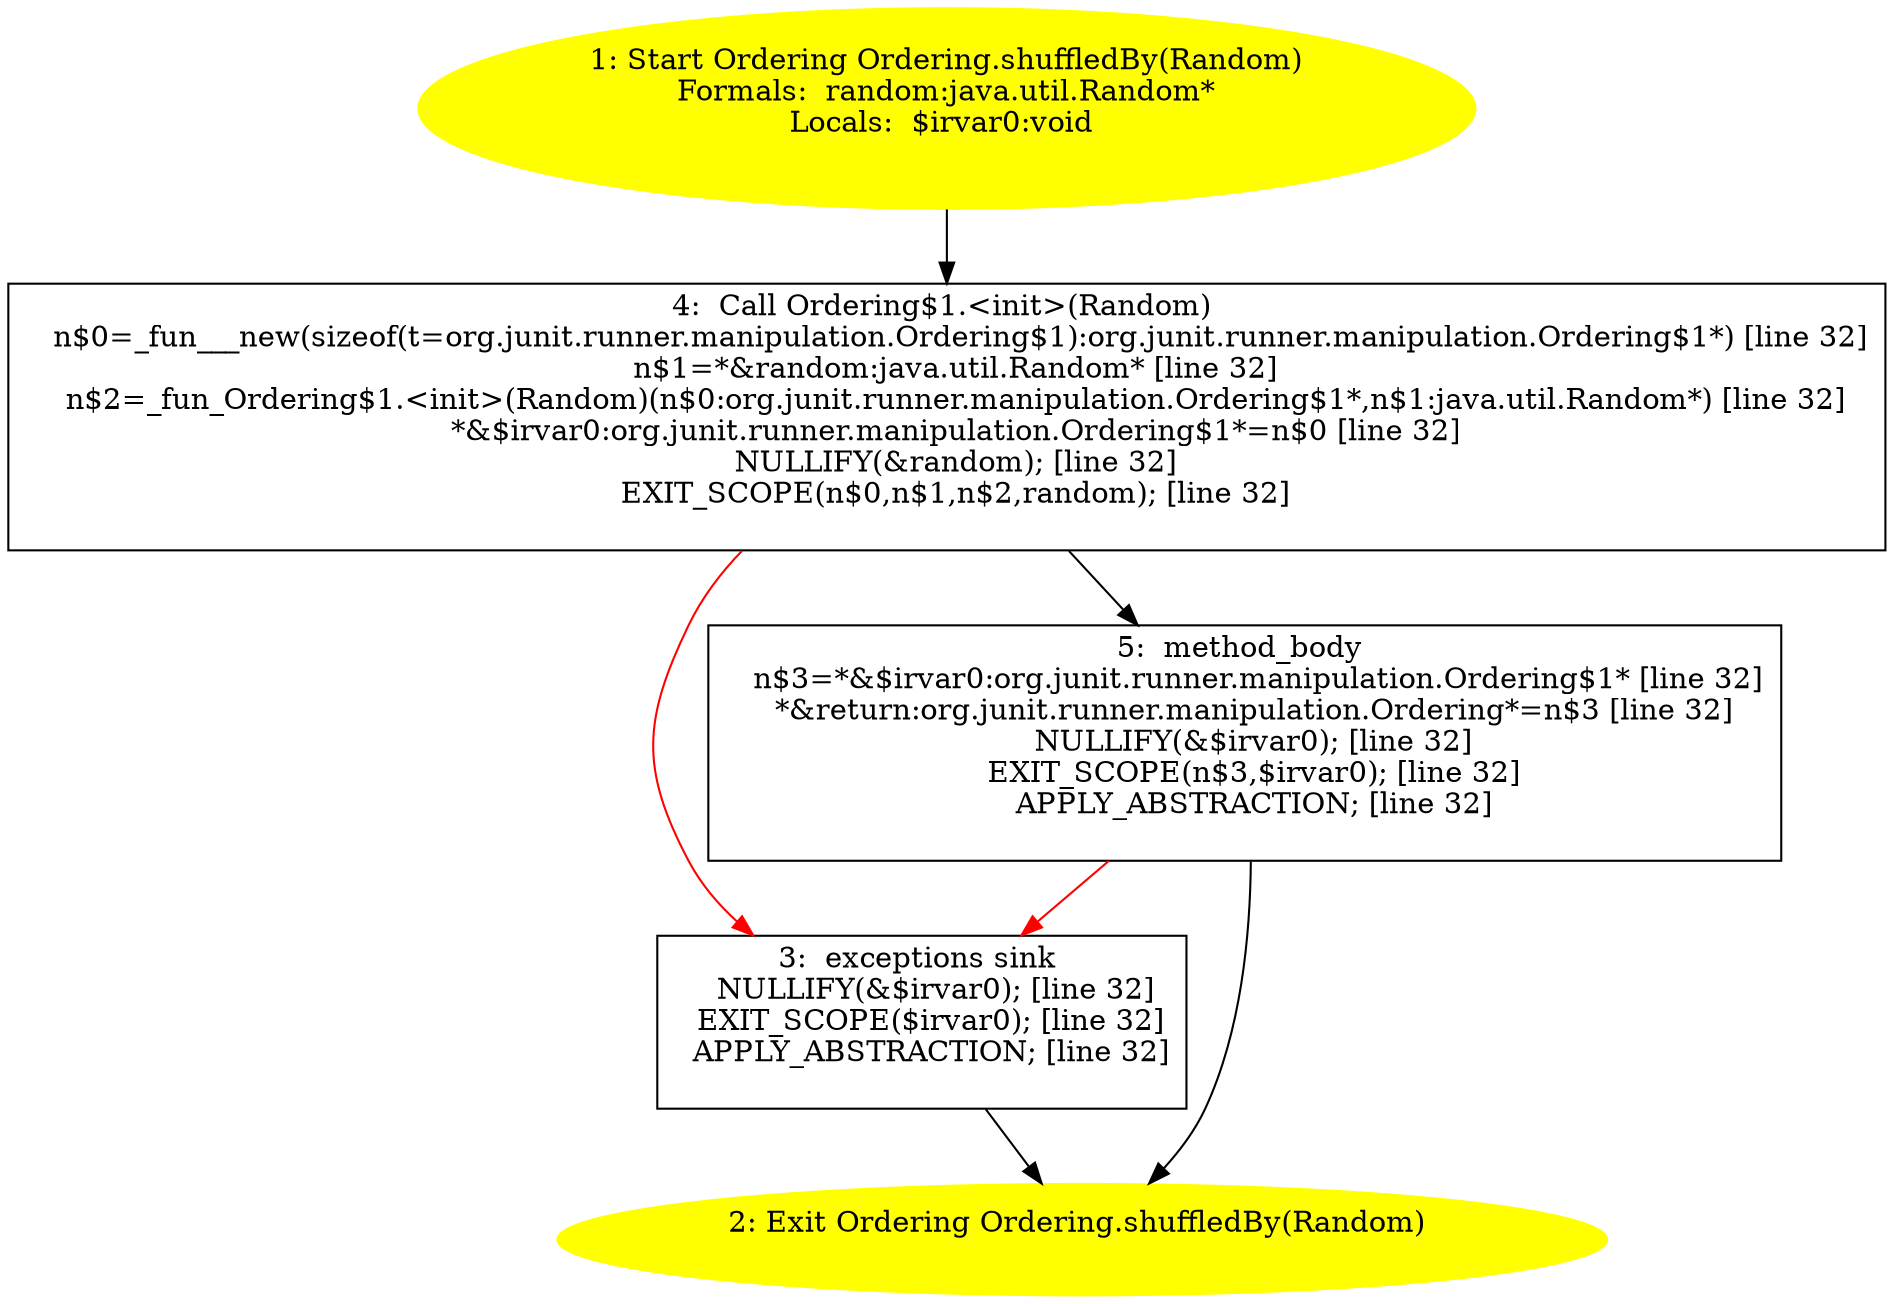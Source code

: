 /* @generated */
digraph cfg {
"org.junit.runner.manipulation.Ordering.shuffledBy(java.util.Random):org.junit.runner.manipulation.Or.883d82c8276e64426be4bede5227a108_1" [label="1: Start Ordering Ordering.shuffledBy(Random)\nFormals:  random:java.util.Random*\nLocals:  $irvar0:void \n  " color=yellow style=filled]
	

	 "org.junit.runner.manipulation.Ordering.shuffledBy(java.util.Random):org.junit.runner.manipulation.Or.883d82c8276e64426be4bede5227a108_1" -> "org.junit.runner.manipulation.Ordering.shuffledBy(java.util.Random):org.junit.runner.manipulation.Or.883d82c8276e64426be4bede5227a108_4" ;
"org.junit.runner.manipulation.Ordering.shuffledBy(java.util.Random):org.junit.runner.manipulation.Or.883d82c8276e64426be4bede5227a108_2" [label="2: Exit Ordering Ordering.shuffledBy(Random) \n  " color=yellow style=filled]
	

"org.junit.runner.manipulation.Ordering.shuffledBy(java.util.Random):org.junit.runner.manipulation.Or.883d82c8276e64426be4bede5227a108_3" [label="3:  exceptions sink \n   NULLIFY(&$irvar0); [line 32]\n  EXIT_SCOPE($irvar0); [line 32]\n  APPLY_ABSTRACTION; [line 32]\n " shape="box"]
	

	 "org.junit.runner.manipulation.Ordering.shuffledBy(java.util.Random):org.junit.runner.manipulation.Or.883d82c8276e64426be4bede5227a108_3" -> "org.junit.runner.manipulation.Ordering.shuffledBy(java.util.Random):org.junit.runner.manipulation.Or.883d82c8276e64426be4bede5227a108_2" ;
"org.junit.runner.manipulation.Ordering.shuffledBy(java.util.Random):org.junit.runner.manipulation.Or.883d82c8276e64426be4bede5227a108_4" [label="4:  Call Ordering$1.<init>(Random) \n   n$0=_fun___new(sizeof(t=org.junit.runner.manipulation.Ordering$1):org.junit.runner.manipulation.Ordering$1*) [line 32]\n  n$1=*&random:java.util.Random* [line 32]\n  n$2=_fun_Ordering$1.<init>(Random)(n$0:org.junit.runner.manipulation.Ordering$1*,n$1:java.util.Random*) [line 32]\n  *&$irvar0:org.junit.runner.manipulation.Ordering$1*=n$0 [line 32]\n  NULLIFY(&random); [line 32]\n  EXIT_SCOPE(n$0,n$1,n$2,random); [line 32]\n " shape="box"]
	

	 "org.junit.runner.manipulation.Ordering.shuffledBy(java.util.Random):org.junit.runner.manipulation.Or.883d82c8276e64426be4bede5227a108_4" -> "org.junit.runner.manipulation.Ordering.shuffledBy(java.util.Random):org.junit.runner.manipulation.Or.883d82c8276e64426be4bede5227a108_5" ;
	 "org.junit.runner.manipulation.Ordering.shuffledBy(java.util.Random):org.junit.runner.manipulation.Or.883d82c8276e64426be4bede5227a108_4" -> "org.junit.runner.manipulation.Ordering.shuffledBy(java.util.Random):org.junit.runner.manipulation.Or.883d82c8276e64426be4bede5227a108_3" [color="red" ];
"org.junit.runner.manipulation.Ordering.shuffledBy(java.util.Random):org.junit.runner.manipulation.Or.883d82c8276e64426be4bede5227a108_5" [label="5:  method_body \n   n$3=*&$irvar0:org.junit.runner.manipulation.Ordering$1* [line 32]\n  *&return:org.junit.runner.manipulation.Ordering*=n$3 [line 32]\n  NULLIFY(&$irvar0); [line 32]\n  EXIT_SCOPE(n$3,$irvar0); [line 32]\n  APPLY_ABSTRACTION; [line 32]\n " shape="box"]
	

	 "org.junit.runner.manipulation.Ordering.shuffledBy(java.util.Random):org.junit.runner.manipulation.Or.883d82c8276e64426be4bede5227a108_5" -> "org.junit.runner.manipulation.Ordering.shuffledBy(java.util.Random):org.junit.runner.manipulation.Or.883d82c8276e64426be4bede5227a108_2" ;
	 "org.junit.runner.manipulation.Ordering.shuffledBy(java.util.Random):org.junit.runner.manipulation.Or.883d82c8276e64426be4bede5227a108_5" -> "org.junit.runner.manipulation.Ordering.shuffledBy(java.util.Random):org.junit.runner.manipulation.Or.883d82c8276e64426be4bede5227a108_3" [color="red" ];
}
